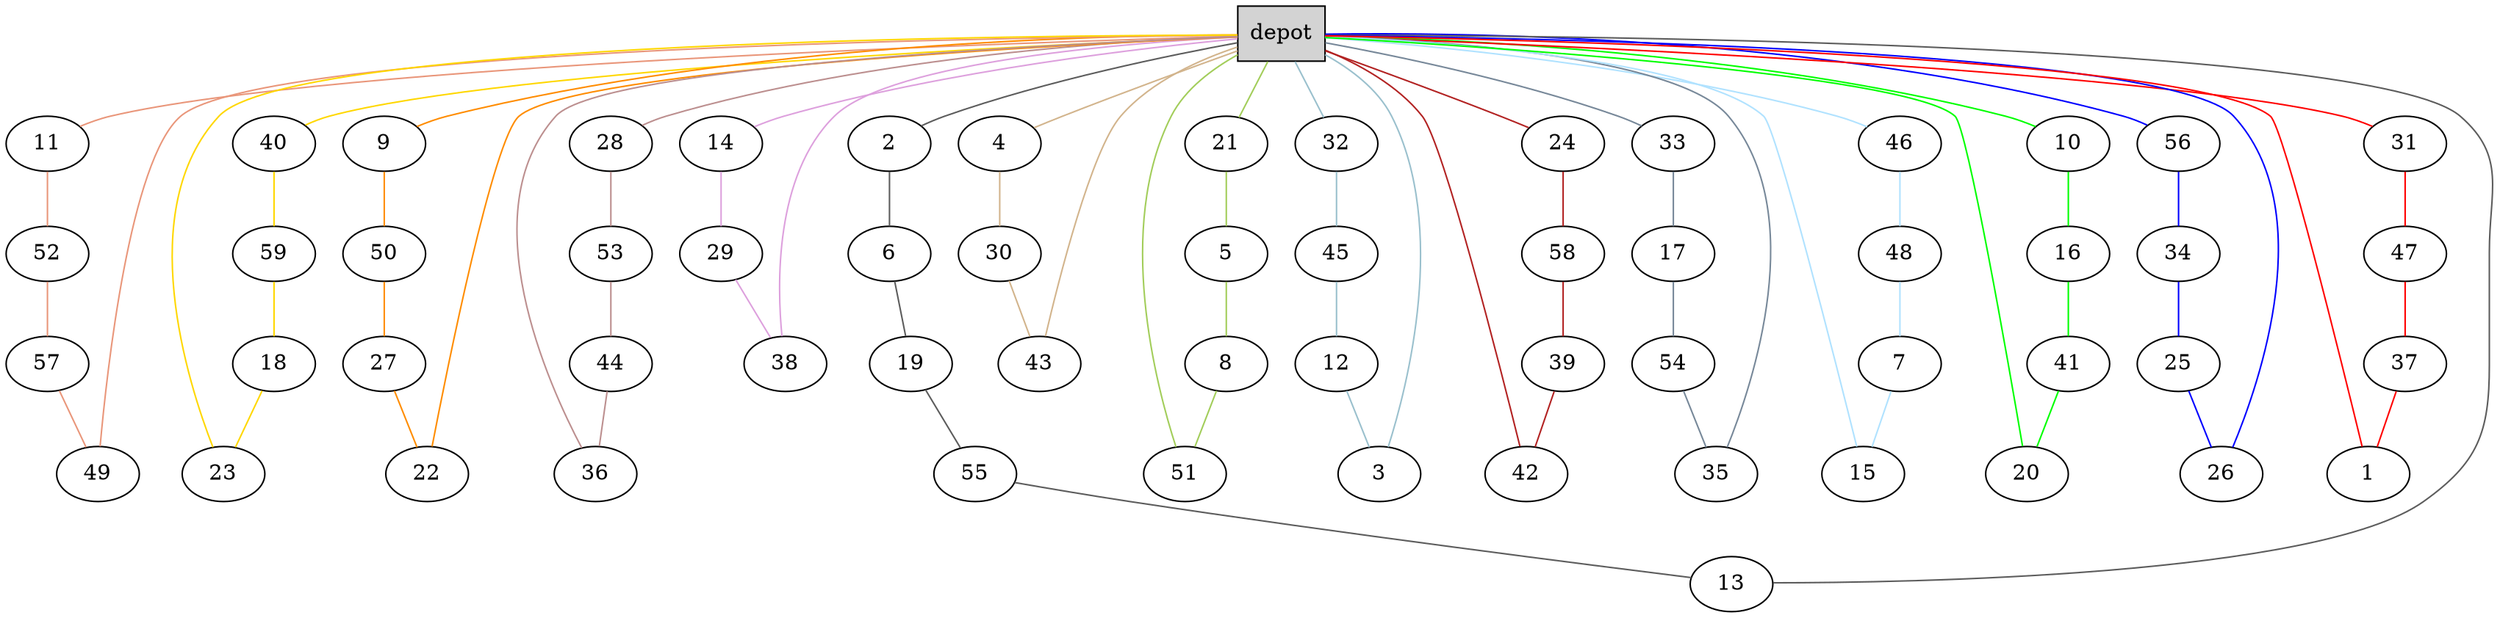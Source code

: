 graph G {
  0[shape = box, label = "depot", style = filled ];
  11[shape = ellipse];
  "0"--"11"[color = darksalmon];
  52[shape = ellipse];
  "11"--"52"[color = darksalmon];
  57[shape = ellipse];
  "52"--"57"[color = darksalmon];
  49[shape = ellipse];
  "57"--"49"[color = darksalmon];
  "49"--"0"[color = darksalmon];
  40[shape = ellipse];
  "0"--"40"[color = gold];
  59[shape = ellipse];
  "40"--"59"[color = gold];
  18[shape = ellipse];
  "59"--"18"[color = gold];
  23[shape = ellipse];
  "18"--"23"[color = gold];
  "23"--"0"[color = gold];
  14[shape = ellipse];
  "0"--"14"[color = plum];
  29[shape = ellipse];
  "14"--"29"[color = plum];
  38[shape = ellipse];
  "29"--"38"[color = plum];
  "38"--"0"[color = plum];
  4[shape = ellipse];
  "0"--"4"[color = tan];
  30[shape = ellipse];
  "4"--"30"[color = tan];
  43[shape = ellipse];
  "30"--"43"[color = tan];
  "43"--"0"[color = tan];
  9[shape = ellipse];
  "0"--"9"[color = darkorange];
  50[shape = ellipse];
  "9"--"50"[color = darkorange];
  27[shape = ellipse];
  "50"--"27"[color = darkorange];
  22[shape = ellipse];
  "27"--"22"[color = darkorange];
  "22"--"0"[color = darkorange];
  28[shape = ellipse];
  "0"--"28"[color = rosybrown];
  53[shape = ellipse];
  "28"--"53"[color = rosybrown];
  44[shape = ellipse];
  "53"--"44"[color = rosybrown];
  36[shape = ellipse];
  "44"--"36"[color = rosybrown];
  "36"--"0"[color = rosybrown];
  21[shape = ellipse];
  "0"--"21"[color = darkolivegreen3];
  5[shape = ellipse];
  "21"--"5"[color = darkolivegreen3];
  8[shape = ellipse];
  "5"--"8"[color = darkolivegreen3];
  51[shape = ellipse];
  "8"--"51"[color = darkolivegreen3];
  "51"--"0"[color = darkolivegreen3];
  32[shape = ellipse];
  "0"--"32"[color = lightblue3];
  45[shape = ellipse];
  "32"--"45"[color = lightblue3];
  12[shape = ellipse];
  "45"--"12"[color = lightblue3];
  3[shape = ellipse];
  "12"--"3"[color = lightblue3];
  "3"--"0"[color = lightblue3];
  24[shape = ellipse];
  "0"--"24"[color = firebrick];
  58[shape = ellipse];
  "24"--"58"[color = firebrick];
  39[shape = ellipse];
  "58"--"39"[color = firebrick];
  42[shape = ellipse];
  "39"--"42"[color = firebrick];
  "42"--"0"[color = firebrick];
  33[shape = ellipse];
  "0"--"33"[color = lightslategray];
  17[shape = ellipse];
  "33"--"17"[color = lightslategray];
  54[shape = ellipse];
  "17"--"54"[color = lightslategray];
  35[shape = ellipse];
  "54"--"35"[color = lightslategray];
  "35"--"0"[color = lightslategray];
  46[shape = ellipse];
  "0"--"46"[color = lightskyblue1];
  48[shape = ellipse];
  "46"--"48"[color = lightskyblue1];
  7[shape = ellipse];
  "48"--"7"[color = lightskyblue1];
  15[shape = ellipse];
  "7"--"15"[color = lightskyblue1];
  "15"--"0"[color = lightskyblue1];
  2[shape = ellipse];
  "0"--"2"[color = gray36];
  6[shape = ellipse];
  "2"--"6"[color = gray36];
  19[shape = ellipse];
  "6"--"19"[color = gray36];
  55[shape = ellipse];
  "19"--"55"[color = gray36];
  13[shape = ellipse];
  "55"--"13"[color = gray36];
  "13"--"0"[color = gray36];
  10[shape = ellipse];
  "0"--"10"[color = green];
  16[shape = ellipse];
  "10"--"16"[color = green];
  41[shape = ellipse];
  "16"--"41"[color = green];
  20[shape = ellipse];
  "41"--"20"[color = green];
  "20"--"0"[color = green];
  56[shape = ellipse];
  "0"--"56"[color = blue];
  34[shape = ellipse];
  "56"--"34"[color = blue];
  25[shape = ellipse];
  "34"--"25"[color = blue];
  26[shape = ellipse];
  "25"--"26"[color = blue];
  "26"--"0"[color = blue];
  31[shape = ellipse];
  "0"--"31"[color = red];
  47[shape = ellipse];
  "31"--"47"[color = red];
  37[shape = ellipse];
  "47"--"37"[color = red];
  1[shape = ellipse];
  "37"--"1"[color = red];
  "1"--"0"[color = red];
}
